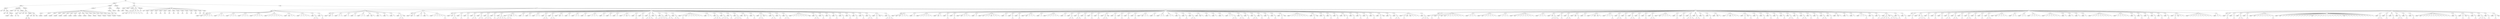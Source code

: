 digraph Tree {
	"t0" [label = "TEI"];
	"t1" [label = "teiHeader"];
	"t2" [label = "fileDesc"];
	"t3" [label = "titleStmt"];
	"t4" [label = "title"];
	"t5" [label = "title"];
	"t6" [label = "author"];
	"t7" [label = "idno"];
	"t8" [label = "idno"];
	"t9" [label = "persName"];
	"t10" [label = "forename"];
	"t11" [label = "surname"];
	"t12" [label = "publicationStmt"];
	"t13" [label = "publisher"];
	"t14" [label = "idno"];
	"t15" [label = "idno"];
	"t16" [label = "availability"];
	"t17" [label = "licence"];
	"t18" [label = "ab"];
	"t19" [label = "ref"];
	"t20" [label = "sourceDesc"];
	"t21" [label = "bibl"];
	"t22" [label = "name"];
	"t23" [label = "idno"];
	"t24" [label = "idno"];
	"t25" [label = "availability"];
	"t26" [label = "licence"];
	"t27" [label = "ab"];
	"t28" [label = "ref"];
	"t29" [label = "bibl"];
	"t30" [label = "date"];
	"t31" [label = "date"];
	"t32" [label = "idno"];
	"t33" [label = "profileDesc"];
	"t34" [label = "particDesc"];
	"t35" [label = "listPerson"];
	"t36" [label = "person"];
	"t37" [label = "persName"];
	"t38" [label = "person"];
	"t39" [label = "persName"];
	"t40" [label = "person"];
	"t41" [label = "persName"];
	"t42" [label = "person"];
	"t43" [label = "persName"];
	"t44" [label = "person"];
	"t45" [label = "persName"];
	"t46" [label = "person"];
	"t47" [label = "persName"];
	"t48" [label = "person"];
	"t49" [label = "persName"];
	"t50" [label = "person"];
	"t51" [label = "persName"];
	"t52" [label = "person"];
	"t53" [label = "persName"];
	"t54" [label = "person"];
	"t55" [label = "persName"];
	"t56" [label = "person"];
	"t57" [label = "persName"];
	"t58" [label = "person"];
	"t59" [label = "persName"];
	"t60" [label = "person"];
	"t61" [label = "persName"];
	"t62" [label = "person"];
	"t63" [label = "persName"];
	"t64" [label = "person"];
	"t65" [label = "persName"];
	"t66" [label = "person"];
	"t67" [label = "persName"];
	"t68" [label = "person"];
	"t69" [label = "persName"];
	"t70" [label = "textClass"];
	"t71" [label = "keywords"];
	"t72" [label = "term"];
	"t73" [label = "term"];
	"t74" [label = "classCode"];
	"t75" [label = "revisionDesc"];
	"t76" [label = "listChange"];
	"t77" [label = "change"];
	"t78" [label = "text"];
	"t79" [label = "front"];
	"t80" [label = "docTitle"];
	"t81" [label = "titlePart"];
	"t82" [label = "titlePart"];
	"t83" [label = "docDate"];
	"t84" [label = "docAuthor"];
	"t85" [label = "div"];
	"t86" [label = "div"];
	"t87" [label = "head"];
	"t88" [label = "div"];
	"t89" [label = "head"];
	"t90" [label = "p"];
	"t91" [label = "p"];
	"t92" [label = "p"];
	"t93" [label = "p"];
	"t94" [label = "div"];
	"t95" [label = "p"];
	"t96" [label = "div"];
	"t97" [label = "p"];
	"t98" [label = "performance"];
	"t99" [label = "ab"];
	"t100" [label = "castList"];
	"t101" [label = "head"];
	"t102" [label = "castItem"];
	"t103" [label = "role"];
	"t104" [label = "castItem"];
	"t105" [label = "role"];
	"t106" [label = "castItem"];
	"t107" [label = "role"];
	"t108" [label = "castItem"];
	"t109" [label = "role"];
	"t110" [label = "castItem"];
	"t111" [label = "role"];
	"t112" [label = "castItem"];
	"t113" [label = "role"];
	"t114" [label = "castItem"];
	"t115" [label = "role"];
	"t116" [label = "castItem"];
	"t117" [label = "role"];
	"t118" [label = "castItem"];
	"t119" [label = "role"];
	"t120" [label = "castItem"];
	"t121" [label = "role"];
	"t122" [label = "castItem"];
	"t123" [label = "role"];
	"t124" [label = "castItem"];
	"t125" [label = "role"];
	"t126" [label = "castItem"];
	"t127" [label = "role"];
	"t128" [label = "castItem"];
	"t129" [label = "role"];
	"t130" [label = "body"];
	"t131" [label = "div"];
	"t132" [label = "head"];
	"t133" [label = "div"];
	"t134" [label = "head"];
	"t135" [label = "sp"];
	"t136" [label = "speaker"];
	"t137" [label = "stage"];
	"t138" [label = "l"];
	"t139" [label = "l"];
	"t140" [label = "l"];
	"t141" [label = "l"];
	"t142" [label = "sp"];
	"t143" [label = "speaker"];
	"t144" [label = "l"];
	"t145" [label = "l"];
	"t146" [label = "l"];
	"t147" [label = "sp"];
	"t148" [label = "speaker"];
	"t149" [label = "l"];
	"t150" [label = "l"];
	"t151" [label = "l"];
	"t152" [label = "sp"];
	"t153" [label = "speaker"];
	"t154" [label = "l"];
	"t155" [label = "l"];
	"t156" [label = "l"];
	"t157" [label = "sp"];
	"t158" [label = "speaker"];
	"t159" [label = "l"];
	"t160" [label = "l"];
	"t161" [label = "l"];
	"t162" [label = "l"];
	"t163" [label = "sp"];
	"t164" [label = "speaker"];
	"t165" [label = "l"];
	"t166" [label = "l"];
	"t167" [label = "l"];
	"t168" [label = "l"];
	"t169" [label = "l"];
	"t170" [label = "l"];
	"t171" [label = "sp"];
	"t172" [label = "speaker"];
	"t173" [label = "stage"];
	"t174" [label = "l"];
	"t175" [label = "l"];
	"t176" [label = "sp"];
	"t177" [label = "speaker"];
	"t178" [label = "l"];
	"t179" [label = "l"];
	"t180" [label = "l"];
	"t181" [label = "l"];
	"t182" [label = "sp"];
	"t183" [label = "speaker"];
	"t184" [label = "p"];
	"t185" [label = "s"];
	"t186" [label = "s"];
	"t187" [label = "sp"];
	"t188" [label = "speaker"];
	"t189" [label = "p"];
	"t190" [label = "s"];
	"t191" [label = "div"];
	"t192" [label = "head"];
	"t193" [label = "sp"];
	"t194" [label = "speaker"];
	"t195" [label = "stage"];
	"t196" [label = "l"];
	"t197" [label = "sp"];
	"t198" [label = "speaker"];
	"t199" [label = "l"];
	"t200" [label = "l"];
	"t201" [label = "sp"];
	"t202" [label = "speaker"];
	"t203" [label = "l"];
	"t204" [label = "sp"];
	"t205" [label = "speaker"];
	"t206" [label = "l"];
	"t207" [label = "sp"];
	"t208" [label = "speaker"];
	"t209" [label = "l"];
	"t210" [label = "l"];
	"t211" [label = "sp"];
	"t212" [label = "speaker"];
	"t213" [label = "stage"];
	"t214" [label = "l"];
	"t215" [label = "sp"];
	"t216" [label = "speaker"];
	"t217" [label = "l"];
	"t218" [label = "sp"];
	"t219" [label = "speaker"];
	"t220" [label = "l"];
	"t221" [label = "sp"];
	"t222" [label = "speaker"];
	"t223" [label = "l"];
	"t224" [label = "sp"];
	"t225" [label = "speaker"];
	"t226" [label = "p"];
	"t227" [label = "s"];
	"t228" [label = "s"];
	"t229" [label = "stage"];
	"t230" [label = "div"];
	"t231" [label = "head"];
	"t232" [label = "sp"];
	"t233" [label = "speaker"];
	"t234" [label = "stage"];
	"t235" [label = "l"];
	"t236" [label = "sp"];
	"t237" [label = "speaker"];
	"t238" [label = "l"];
	"t239" [label = "sp"];
	"t240" [label = "speaker"];
	"t241" [label = "l"];
	"t242" [label = "sp"];
	"t243" [label = "speaker"];
	"t244" [label = "l"];
	"t245" [label = "l"];
	"t246" [label = "l"];
	"t247" [label = "l"];
	"t248" [label = "p"];
	"t249" [label = "s"];
	"t250" [label = "div"];
	"t251" [label = "head"];
	"t252" [label = "sp"];
	"t253" [label = "speaker"];
	"t254" [label = "note"];
	"t255" [label = "p"];
	"t256" [label = "s"];
	"t257" [label = "s"];
	"t258" [label = "sp"];
	"t259" [label = "speaker"];
	"t260" [label = "p"];
	"t261" [label = "s"];
	"t262" [label = "sp"];
	"t263" [label = "speaker"];
	"t264" [label = "p"];
	"t265" [label = "s"];
	"t266" [label = "sp"];
	"t267" [label = "speaker"];
	"t268" [label = "p"];
	"t269" [label = "s"];
	"t270" [label = "s"];
	"t271" [label = "sp"];
	"t272" [label = "speaker"];
	"t273" [label = "p"];
	"t274" [label = "s"];
	"t275" [label = "s"];
	"t276" [label = "sp"];
	"t277" [label = "speaker"];
	"t278" [label = "p"];
	"t279" [label = "s"];
	"t280" [label = "s"];
	"t281" [label = "s"];
	"t282" [label = "sp"];
	"t283" [label = "speaker"];
	"t284" [label = "p"];
	"t285" [label = "s"];
	"t286" [label = "sp"];
	"t287" [label = "speaker"];
	"t288" [label = "p"];
	"t289" [label = "s"];
	"t290" [label = "s"];
	"t291" [label = "s"];
	"t292" [label = "s"];
	"t293" [label = "sp"];
	"t294" [label = "speaker"];
	"t295" [label = "p"];
	"t296" [label = "s"];
	"t297" [label = "s"];
	"t298" [label = "stage"];
	"t299" [label = "l"];
	"t300" [label = "l"];
	"t301" [label = "sp"];
	"t302" [label = "speaker"];
	"t303" [label = "l"];
	"t304" [label = "sp"];
	"t305" [label = "speaker"];
	"t306" [label = "l"];
	"t307" [label = "sp"];
	"t308" [label = "speaker"];
	"t309" [label = "l"];
	"t310" [label = "l"];
	"t311" [label = "sp"];
	"t312" [label = "speaker"];
	"t313" [label = "p"];
	"t314" [label = "s"];
	"t315" [label = "s"];
	"t316" [label = "sp"];
	"t317" [label = "speaker"];
	"t318" [label = "p"];
	"t319" [label = "s"];
	"t320" [label = "s"];
	"t321" [label = "sp"];
	"t322" [label = "speaker"];
	"t323" [label = "stage"];
	"t324" [label = "l"];
	"t325" [label = "sp"];
	"t326" [label = "speaker"];
	"t327" [label = "l"];
	"t328" [label = "sp"];
	"t329" [label = "speaker"];
	"t330" [label = "l"];
	"t331" [label = "l"];
	"t332" [label = "sp"];
	"t333" [label = "speaker"];
	"t334" [label = "l"];
	"t335" [label = "sp"];
	"t336" [label = "speaker"];
	"t337" [label = "l"];
	"t338" [label = "l"];
	"t339" [label = "l"];
	"t340" [label = "sp"];
	"t341" [label = "speaker"];
	"t342" [label = "l"];
	"t343" [label = "sp"];
	"t344" [label = "speaker"];
	"t345" [label = "l"];
	"t346" [label = "sp"];
	"t347" [label = "speaker"];
	"t348" [label = "l"];
	"t349" [label = "sp"];
	"t350" [label = "speaker"];
	"t351" [label = "l"];
	"t352" [label = "note"];
	"t353" [label = "l"];
	"t354" [label = "sp"];
	"t355" [label = "speaker"];
	"t356" [label = "p"];
	"t357" [label = "s"];
	"t358" [label = "sp"];
	"t359" [label = "speaker"];
	"t360" [label = "p"];
	"t361" [label = "s"];
	"t362" [label = "sp"];
	"t363" [label = "speaker"];
	"t364" [label = "p"];
	"t365" [label = "s"];
	"t366" [label = "s"];
	"t367" [label = "s"];
	"t368" [label = "sp"];
	"t369" [label = "speaker"];
	"t370" [label = "p"];
	"t371" [label = "s"];
	"t372" [label = "sp"];
	"t373" [label = "speaker"];
	"t374" [label = "p"];
	"t375" [label = "s"];
	"t376" [label = "s"];
	"t377" [label = "s"];
	"t378" [label = "s"];
	"t379" [label = "sp"];
	"t380" [label = "speaker"];
	"t381" [label = "p"];
	"t382" [label = "s"];
	"t383" [label = "s"];
	"t384" [label = "sp"];
	"t385" [label = "speaker"];
	"t386" [label = "p"];
	"t387" [label = "s"];
	"t388" [label = "s"];
	"t389" [label = "sp"];
	"t390" [label = "speaker"];
	"t391" [label = "p"];
	"t392" [label = "s"];
	"t393" [label = "stage"];
	"t394" [label = "l"];
	"t395" [label = "l"];
	"t396" [label = "l"];
	"t397" [label = "l"];
	"t398" [label = "l"];
	"t399" [label = "l"];
	"t400" [label = "sp"];
	"t401" [label = "speaker"];
	"t402" [label = "l"];
	"t403" [label = "l"];
	"t404" [label = "sp"];
	"t405" [label = "speaker"];
	"t406" [label = "p"];
	"t407" [label = "s"];
	"t408" [label = "s"];
	"t409" [label = "s"];
	"t410" [label = "sp"];
	"t411" [label = "speaker"];
	"t412" [label = "p"];
	"t413" [label = "s"];
	"t414" [label = "s"];
	"t415" [label = "s"];
	"t416" [label = "sp"];
	"t417" [label = "speaker"];
	"t418" [label = "p"];
	"t419" [label = "s"];
	"t420" [label = "sp"];
	"t421" [label = "speaker"];
	"t422" [label = "p"];
	"t423" [label = "s"];
	"t424" [label = "s"];
	"t425" [label = "s"];
	"t426" [label = "sp"];
	"t427" [label = "speaker"];
	"t428" [label = "note"];
	"t429" [label = "p"];
	"t430" [label = "s"];
	"t431" [label = "sp"];
	"t432" [label = "speaker"];
	"t433" [label = "p"];
	"t434" [label = "s"];
	"t435" [label = "sp"];
	"t436" [label = "speaker"];
	"t437" [label = "p"];
	"t438" [label = "s"];
	"t439" [label = "s"];
	"t440" [label = "stage"];
	"t441" [label = "l"];
	"t442" [label = "sp"];
	"t443" [label = "speaker"];
	"t444" [label = "p"];
	"t445" [label = "s"];
	"t446" [label = "s"];
	"t447" [label = "sp"];
	"t448" [label = "speaker"];
	"t449" [label = "p"];
	"t450" [label = "s"];
	"t451" [label = "sp"];
	"t452" [label = "speaker"];
	"t453" [label = "p"];
	"t454" [label = "s"];
	"t455" [label = "s"];
	"t456" [label = "sp"];
	"t457" [label = "speaker"];
	"t458" [label = "l"];
	"t459" [label = "l"];
	"t460" [label = "l"];
	"t461" [label = "l"];
	"t462" [label = "l"];
	"t463" [label = "l"];
	"t464" [label = "stage"];
	"t465" [label = "sp"];
	"t466" [label = "speaker"];
	"t467" [label = "p"];
	"t468" [label = "s"];
	"t469" [label = "s"];
	"t470" [label = "sp"];
	"t471" [label = "speaker"];
	"t472" [label = "p"];
	"t473" [label = "s"];
	"t474" [label = "sp"];
	"t475" [label = "speaker"];
	"t476" [label = "p"];
	"t477" [label = "s"];
	"t478" [label = "sp"];
	"t479" [label = "speaker"];
	"t480" [label = "p"];
	"t481" [label = "s"];
	"t482" [label = "sp"];
	"t483" [label = "speaker"];
	"t484" [label = "p"];
	"t485" [label = "s"];
	"t486" [label = "sp"];
	"t487" [label = "speaker"];
	"t488" [label = "p"];
	"t489" [label = "s"];
	"t490" [label = "sp"];
	"t491" [label = "speaker"];
	"t492" [label = "p"];
	"t493" [label = "s"];
	"t494" [label = "sp"];
	"t495" [label = "speaker"];
	"t496" [label = "p"];
	"t497" [label = "s"];
	"t498" [label = "sp"];
	"t499" [label = "speaker"];
	"t500" [label = "p"];
	"t501" [label = "s"];
	"t502" [label = "s"];
	"t503" [label = "sp"];
	"t504" [label = "speaker"];
	"t505" [label = "p"];
	"t506" [label = "s"];
	"t507" [label = "stage"];
	"t508" [label = "l"];
	"t509" [label = "sp"];
	"t510" [label = "speaker"];
	"t511" [label = "p"];
	"t512" [label = "s"];
	"t513" [label = "s"];
	"t514" [label = "s"];
	"t515" [label = "div"];
	"t516" [label = "head"];
	"t517" [label = "sp"];
	"t518" [label = "speaker"];
	"t519" [label = "stage"];
	"t520" [label = "note"];
	"t521" [label = "l"];
	"t522" [label = "l"];
	"t523" [label = "l"];
	"t524" [label = "sp"];
	"t525" [label = "speaker"];
	"t526" [label = "l"];
	"t527" [label = "sp"];
	"t528" [label = "speaker"];
	"t529" [label = "l"];
	"t530" [label = "l"];
	"t531" [label = "l"];
	"t532" [label = "l"];
	"t533" [label = "l"];
	"t534" [label = "sp"];
	"t535" [label = "speaker"];
	"t536" [label = "note"];
	"t537" [label = "l"];
	"t538" [label = "sp"];
	"t539" [label = "speaker"];
	"t540" [label = "p"];
	"t541" [label = "s"];
	"t542" [label = "sp"];
	"t543" [label = "speaker"];
	"t544" [label = "p"];
	"t545" [label = "s"];
	"t546" [label = "sp"];
	"t547" [label = "speaker"];
	"t548" [label = "stage"];
	"t549" [label = "l"];
	"t550" [label = "l"];
	"t551" [label = "l"];
	"t552" [label = "sp"];
	"t553" [label = "speaker"];
	"t554" [label = "l"];
	"t555" [label = "sp"];
	"t556" [label = "speaker"];
	"t557" [label = "note"];
	"t558" [label = "l"];
	"t559" [label = "l"];
	"t560" [label = "note"];
	"t561" [label = "l"];
	"t562" [label = "l"];
	"t563" [label = "l"];
	"t564" [label = "sp"];
	"t565" [label = "speaker"];
	"t566" [label = "l"];
	"t567" [label = "sp"];
	"t568" [label = "speaker"];
	"t569" [label = "p"];
	"t570" [label = "s"];
	"t571" [label = "sp"];
	"t572" [label = "speaker"];
	"t573" [label = "p"];
	"t574" [label = "s"];
	"t575" [label = "sp"];
	"t576" [label = "speaker"];
	"t577" [label = "stage"];
	"t578" [label = "l"];
	"t579" [label = "l"];
	"t580" [label = "l"];
	"t581" [label = "sp"];
	"t582" [label = "speaker"];
	"t583" [label = "l"];
	"t584" [label = "sp"];
	"t585" [label = "speaker"];
	"t586" [label = "l"];
	"t587" [label = "l"];
	"t588" [label = "l"];
	"t589" [label = "l"];
	"t590" [label = "l"];
	"t591" [label = "sp"];
	"t592" [label = "speaker"];
	"t593" [label = "l"];
	"t594" [label = "sp"];
	"t595" [label = "speaker"];
	"t596" [label = "p"];
	"t597" [label = "s"];
	"t598" [label = "s"];
	"t599" [label = "sp"];
	"t600" [label = "speaker"];
	"t601" [label = "p"];
	"t602" [label = "s"];
	"t603" [label = "s"];
	"t604" [label = "sp"];
	"t605" [label = "speaker"];
	"t606" [label = "p"];
	"t607" [label = "s"];
	"t608" [label = "sp"];
	"t609" [label = "speaker"];
	"t610" [label = "p"];
	"t611" [label = "s"];
	"t612" [label = "sp"];
	"t613" [label = "speaker"];
	"t614" [label = "p"];
	"t615" [label = "s"];
	"t616" [label = "sp"];
	"t617" [label = "speaker"];
	"t618" [label = "p"];
	"t619" [label = "s"];
	"t620" [label = "s"];
	"t621" [label = "stage"];
	"t622" [label = "sp"];
	"t623" [label = "speaker"];
	"t624" [label = "p"];
	"t625" [label = "s"];
	"t626" [label = "sp"];
	"t627" [label = "speaker"];
	"t628" [label = "p"];
	"t629" [label = "s"];
	"t630" [label = "sp"];
	"t631" [label = "speaker"];
	"t632" [label = "p"];
	"t633" [label = "s"];
	"t634" [label = "sp"];
	"t635" [label = "speaker"];
	"t636" [label = "p"];
	"t637" [label = "s"];
	"t638" [label = "sp"];
	"t639" [label = "speaker"];
	"t640" [label = "stage"];
	"t641" [label = "l"];
	"t642" [label = "l"];
	"t643" [label = "sp"];
	"t644" [label = "speaker"];
	"t645" [label = "l"];
	"t646" [label = "sp"];
	"t647" [label = "speaker"];
	"t648" [label = "l"];
	"t649" [label = "l"];
	"t650" [label = "sp"];
	"t651" [label = "speaker"];
	"t652" [label = "l"];
	"t653" [label = "l"];
	"t654" [label = "sp"];
	"t655" [label = "speaker"];
	"t656" [label = "p"];
	"t657" [label = "s"];
	"t658" [label = "sp"];
	"t659" [label = "speaker"];
	"t660" [label = "p"];
	"t661" [label = "s"];
	"t662" [label = "sp"];
	"t663" [label = "speaker"];
	"t664" [label = "p"];
	"t665" [label = "s"];
	"t666" [label = "s"];
	"t667" [label = "sp"];
	"t668" [label = "speaker"];
	"t669" [label = "stage"];
	"t670" [label = "l"];
	"t671" [label = "sp"];
	"t672" [label = "speaker"];
	"t673" [label = "l"];
	"t674" [label = "sp"];
	"t675" [label = "speaker"];
	"t676" [label = "l"];
	"t677" [label = "sp"];
	"t678" [label = "speaker"];
	"t679" [label = "l"];
	"t680" [label = "sp"];
	"t681" [label = "speaker"];
	"t682" [label = "l"];
	"t683" [label = "l"];
	"t684" [label = "p"];
	"t685" [label = "s"];
	"t686" [label = "s"];
	"t687" [label = "sp"];
	"t688" [label = "speaker"];
	"t689" [label = "p"];
	"t690" [label = "s"];
	"t691" [label = "s"];
	"t692" [label = "sp"];
	"t693" [label = "speaker"];
	"t694" [label = "p"];
	"t695" [label = "s"];
	"t696" [label = "sp"];
	"t697" [label = "speaker"];
	"t698" [label = "p"];
	"t699" [label = "s"];
	"t700" [label = "s"];
	"t701" [label = "sp"];
	"t702" [label = "speaker"];
	"t703" [label = "p"];
	"t704" [label = "s"];
	"t705" [label = "sp"];
	"t706" [label = "speaker"];
	"t707" [label = "p"];
	"t708" [label = "s"];
	"t709" [label = "sp"];
	"t710" [label = "speaker"];
	"t711" [label = "p"];
	"t712" [label = "s"];
	"t713" [label = "sp"];
	"t714" [label = "speaker"];
	"t715" [label = "p"];
	"t716" [label = "s"];
	"t717" [label = "stage"];
	"t718" [label = "sp"];
	"t719" [label = "speaker"];
	"t720" [label = "l"];
	"t721" [label = "l"];
	"t722" [label = "l"];
	"t723" [label = "l"];
	"t724" [label = "l"];
	"t725" [label = "l"];
	"t726" [label = "l"];
	"t727" [label = "sp"];
	"t728" [label = "speaker"];
	"t729" [label = "p"];
	"t730" [label = "s"];
	"t731" [label = "stage"];
	"t732" [label = "sp"];
	"t733" [label = "speaker"];
	"t734" [label = "p"];
	"t735" [label = "s"];
	"t736" [label = "sp"];
	"t737" [label = "speaker"];
	"t738" [label = "p"];
	"t739" [label = "s"];
	"t740" [label = "sp"];
	"t741" [label = "speaker"];
	"t742" [label = "p"];
	"t743" [label = "s"];
	"t744" [label = "sp"];
	"t745" [label = "speaker"];
	"t746" [label = "note"];
	"t747" [label = "p"];
	"t748" [label = "s"];
	"t749" [label = "sp"];
	"t750" [label = "speaker"];
	"t751" [label = "p"];
	"t752" [label = "s"];
	"t753" [label = "sp"];
	"t754" [label = "speaker"];
	"t755" [label = "p"];
	"t756" [label = "s"];
	"t757" [label = "sp"];
	"t758" [label = "speaker"];
	"t759" [label = "p"];
	"t760" [label = "s"];
	"t761" [label = "sp"];
	"t762" [label = "speaker"];
	"t763" [label = "p"];
	"t764" [label = "s"];
	"t765" [label = "sp"];
	"t766" [label = "speaker"];
	"t767" [label = "p"];
	"t768" [label = "s"];
	"t769" [label = "stage"];
	"t770" [label = "sp"];
	"t771" [label = "speaker"];
	"t772" [label = "p"];
	"t773" [label = "s"];
	"t774" [label = "sp"];
	"t775" [label = "speaker"];
	"t776" [label = "p"];
	"t777" [label = "s"];
	"t778" [label = "s"];
	"t779" [label = "sp"];
	"t780" [label = "speaker"];
	"t781" [label = "p"];
	"t782" [label = "s"];
	"t783" [label = "stage"];
	"t784" [label = "stage"];
	"t785" [label = "l"];
	"t786" [label = "l"];
	"t787" [label = "l"];
	"t788" [label = "sp"];
	"t789" [label = "speaker"];
	"t790" [label = "p"];
	"t791" [label = "s"];
	"t792" [label = "s"];
	"t793" [label = "s"];
	"t794" [label = "div"];
	"t795" [label = "head"];
	"t796" [label = "sp"];
	"t797" [label = "speaker"];
	"t798" [label = "p"];
	"t799" [label = "s"];
	"t800" [label = "sp"];
	"t801" [label = "speaker"];
	"t802" [label = "p"];
	"t803" [label = "s"];
	"t804" [label = "stage"];
	"t805" [label = "stage"];
	"t806" [label = "l"];
	"t807" [label = "l"];
	"t808" [label = "l"];
	"t809" [label = "l"];
	"t810" [label = "l"];
	"t811" [label = "l"];
	"t812" [label = "l"];
	"t813" [label = "sp"];
	"t814" [label = "speaker"];
	"t815" [label = "l"];
	"t816" [label = "l"];
	"t817" [label = "l"];
	"t818" [label = "sp"];
	"t819" [label = "speaker"];
	"t820" [label = "stage"];
	"t821" [label = "l"];
	"t822" [label = "l"];
	"t823" [label = "l"];
	"t824" [label = "l"];
	"t825" [label = "l"];
	"t826" [label = "sp"];
	"t827" [label = "speaker"];
	"t828" [label = "l"];
	"t829" [label = "l"];
	"t830" [label = "l"];
	"t831" [label = "sp"];
	"t832" [label = "speaker"];
	"t833" [label = "stage"];
	"t834" [label = "l"];
	"t835" [label = "l"];
	"t836" [label = "l"];
	"t837" [label = "l"];
	"t838" [label = "l"];
	"t839" [label = "l"];
	"t840" [label = "l"];
	"t841" [label = "sp"];
	"t842" [label = "speaker"];
	"t843" [label = "l"];
	"t844" [label = "l"];
	"t845" [label = "l"];
	"t846" [label = "sp"];
	"t847" [label = "speaker"];
	"t848" [label = "note"];
	"t849" [label = "p"];
	"t850" [label = "s"];
	"t851" [label = "s"];
	"t852" [label = "s"];
	"t853" [label = "sp"];
	"t854" [label = "speaker"];
	"t855" [label = "p"];
	"t856" [label = "s"];
	"t857" [label = "sp"];
	"t858" [label = "speaker"];
	"t859" [label = "p"];
	"t860" [label = "s"];
	"t861" [label = "s"];
	"t862" [label = "sp"];
	"t863" [label = "speaker"];
	"t864" [label = "stage"];
	"t865" [label = "p"];
	"t866" [label = "s"];
	"t867" [label = "sp"];
	"t868" [label = "speaker"];
	"t869" [label = "l"];
	"t870" [label = "sp"];
	"t871" [label = "speaker"];
	"t872" [label = "l"];
	"t873" [label = "stage"];
	"t874" [label = "note"];
	"t875" [label = "l"];
	"t876" [label = "sp"];
	"t877" [label = "speaker"];
	"t878" [label = "l"];
	"t879" [label = "l"];
	"t880" [label = "p"];
	"t881" [label = "s"];
	"t882" [label = "sp"];
	"t883" [label = "speaker"];
	"t884" [label = "p"];
	"t885" [label = "s"];
	"t886" [label = "s"];
	"t887" [label = "sp"];
	"t888" [label = "speaker"];
	"t889" [label = "p"];
	"t890" [label = "s"];
	"t891" [label = "sp"];
	"t892" [label = "speaker"];
	"t893" [label = "p"];
	"t894" [label = "s"];
	"t895" [label = "s"];
	"t896" [label = "sp"];
	"t897" [label = "speaker"];
	"t898" [label = "p"];
	"t899" [label = "s"];
	"t900" [label = "sp"];
	"t901" [label = "speaker"];
	"t902" [label = "p"];
	"t903" [label = "s"];
	"t904" [label = "sp"];
	"t905" [label = "speaker"];
	"t906" [label = "p"];
	"t907" [label = "s"];
	"t908" [label = "s"];
	"t909" [label = "sp"];
	"t910" [label = "speaker"];
	"t911" [label = "stage"];
	"t912" [label = "l"];
	"t913" [label = "l"];
	"t914" [label = "l"];
	"t915" [label = "l"];
	"t916" [label = "sp"];
	"t917" [label = "speaker"];
	"t918" [label = "p"];
	"t919" [label = "s"];
	"t920" [label = "sp"];
	"t921" [label = "speaker"];
	"t922" [label = "p"];
	"t923" [label = "s"];
	"t924" [label = "sp"];
	"t925" [label = "speaker"];
	"t926" [label = "p"];
	"t927" [label = "s"];
	"t928" [label = "s"];
	"t929" [label = "s"];
	"t930" [label = "sp"];
	"t931" [label = "speaker"];
	"t932" [label = "p"];
	"t933" [label = "s"];
	"t934" [label = "s"];
	"t935" [label = "sp"];
	"t936" [label = "speaker"];
	"t937" [label = "p"];
	"t938" [label = "s"];
	"t939" [label = "sp"];
	"t940" [label = "speaker"];
	"t941" [label = "p"];
	"t942" [label = "s"];
	"t943" [label = "sp"];
	"t944" [label = "speaker"];
	"t945" [label = "stage"];
	"t946" [label = "l"];
	"t947" [label = "sp"];
	"t948" [label = "speaker"];
	"t949" [label = "l"];
	"t950" [label = "stage"];
	"t951" [label = "l"];
	"t952" [label = "l"];
	"t953" [label = "l"];
	"t954" [label = "sp"];
	"t955" [label = "speaker"];
	"t956" [label = "p"];
	"t957" [label = "s"];
	"t958" [label = "stage"];
	"t959" [label = "p"];
	"t960" [label = "s"];
	"t961" [label = "sp"];
	"t962" [label = "speaker"];
	"t963" [label = "p"];
	"t964" [label = "s"];
	"t965" [label = "sp"];
	"t966" [label = "speaker"];
	"t967" [label = "p"];
	"t968" [label = "s"];
	"t969" [label = "sp"];
	"t970" [label = "speaker"];
	"t971" [label = "p"];
	"t972" [label = "s"];
	"t973" [label = "sp"];
	"t974" [label = "speaker"];
	"t975" [label = "p"];
	"t976" [label = "s"];
	"t977" [label = "sp"];
	"t978" [label = "speaker"];
	"t979" [label = "p"];
	"t980" [label = "s"];
	"t981" [label = "sp"];
	"t982" [label = "speaker"];
	"t983" [label = "p"];
	"t984" [label = "s"];
	"t985" [label = "s"];
	"t986" [label = "sp"];
	"t987" [label = "speaker"];
	"t988" [label = "p"];
	"t989" [label = "s"];
	"t990" [label = "sp"];
	"t991" [label = "speaker"];
	"t992" [label = "p"];
	"t993" [label = "s"];
	"t994" [label = "s"];
	"t995" [label = "sp"];
	"t996" [label = "speaker"];
	"t997" [label = "p"];
	"t998" [label = "s"];
	"t999" [label = "sp"];
	"t1000" [label = "speaker"];
	"t1001" [label = "p"];
	"t1002" [label = "s"];
	"t1003" [label = "sp"];
	"t1004" [label = "speaker"];
	"t1005" [label = "p"];
	"t1006" [label = "s"];
	"t1007" [label = "s"];
	"t1008" [label = "sp"];
	"t1009" [label = "speaker"];
	"t1010" [label = "p"];
	"t1011" [label = "s"];
	"t1012" [label = "sp"];
	"t1013" [label = "speaker"];
	"t1014" [label = "stage"];
	"t1015" [label = "l"];
	"t1016" [label = "sp"];
	"t1017" [label = "speaker"];
	"t1018" [label = "l"];
	"t1019" [label = "sp"];
	"t1020" [label = "speaker"];
	"t1021" [label = "l"];
	"t1022" [label = "sp"];
	"t1023" [label = "speaker"];
	"t1024" [label = "l"];
	"t1025" [label = "l"];
	"t1026" [label = "p"];
	"t1027" [label = "s"];
	"t1028" [label = "sp"];
	"t1029" [label = "speaker"];
	"t1030" [label = "p"];
	"t1031" [label = "s"];
	"t1032" [label = "sp"];
	"t1033" [label = "speaker"];
	"t1034" [label = "p"];
	"t1035" [label = "s"];
	"t1036" [label = "sp"];
	"t1037" [label = "speaker"];
	"t1038" [label = "p"];
	"t1039" [label = "s"];
	"t1040" [label = "s"];
	"t1041" [label = "s"];
	"t1042" [label = "s"];
	"t1043" [label = "stage"];
	"t1044" [label = "p"];
	"t1045" [label = "s"];
	"t1046" [label = "s"];
	"t1047" [label = "s"];
	"t1048" [label = "sp"];
	"t1049" [label = "speaker"];
	"t1050" [label = "p"];
	"t1051" [label = "s"];
	"t1052" [label = "sp"];
	"t1053" [label = "speaker"];
	"t1054" [label = "p"];
	"t1055" [label = "s"];
	"t1056" [label = "div"];
	"t1057" [label = "head"];
	"t1058" [label = "sp"];
	"t1059" [label = "speaker"];
	"t1060" [label = "p"];
	"t1061" [label = "s"];
	"t1062" [label = "sp"];
	"t1063" [label = "speaker"];
	"t1064" [label = "note"];
	"t1065" [label = "p"];
	"t1066" [label = "s"];
	"t1067" [label = "s"];
	"t1068" [label = "s"];
	"t1069" [label = "sp"];
	"t1070" [label = "speaker"];
	"t1071" [label = "p"];
	"t1072" [label = "s"];
	"t1073" [label = "sp"];
	"t1074" [label = "speaker"];
	"t1075" [label = "p"];
	"t1076" [label = "s"];
	"t1077" [label = "sp"];
	"t1078" [label = "speaker"];
	"t1079" [label = "p"];
	"t1080" [label = "s"];
	"t1081" [label = "sp"];
	"t1082" [label = "speaker"];
	"t1083" [label = "p"];
	"t1084" [label = "s"];
	"t1085" [label = "s"];
	"t1086" [label = "sp"];
	"t1087" [label = "speaker"];
	"t1088" [label = "p"];
	"t1089" [label = "s"];
	"t1090" [label = "s"];
	"t1091" [label = "sp"];
	"t1092" [label = "speaker"];
	"t1093" [label = "p"];
	"t1094" [label = "s"];
	"t1095" [label = "sp"];
	"t1096" [label = "speaker"];
	"t1097" [label = "p"];
	"t1098" [label = "s"];
	"t1099" [label = "s"];
	"t1100" [label = "sp"];
	"t1101" [label = "speaker"];
	"t1102" [label = "p"];
	"t1103" [label = "s"];
	"t1104" [label = "sp"];
	"t1105" [label = "speaker"];
	"t1106" [label = "p"];
	"t1107" [label = "s"];
	"t1108" [label = "sp"];
	"t1109" [label = "speaker"];
	"t1110" [label = "p"];
	"t1111" [label = "s"];
	"t1112" [label = "s"];
	"t1113" [label = "sp"];
	"t1114" [label = "speaker"];
	"t1115" [label = "stage"];
	"t1116" [label = "l"];
	"t1117" [label = "l"];
	"t1118" [label = "l"];
	"t1119" [label = "l"];
	"t1120" [label = "sp"];
	"t1121" [label = "speaker"];
	"t1122" [label = "l"];
	"t1123" [label = "l"];
	"t1124" [label = "sp"];
	"t1125" [label = "speaker"];
	"t1126" [label = "l"];
	"t1127" [label = "l"];
	"t1128" [label = "sp"];
	"t1129" [label = "speaker"];
	"t1130" [label = "l"];
	"t1131" [label = "l"];
	"t1132" [label = "l"];
	"t1133" [label = "l"];
	"t1134" [label = "sp"];
	"t1135" [label = "speaker"];
	"t1136" [label = "l"];
	"t1137" [label = "l"];
	"t1138" [label = "l"];
	"t1139" [label = "l"];
	"t1140" [label = "l"];
	"t1141" [label = "l"];
	"t1142" [label = "sp"];
	"t1143" [label = "speaker"];
	"t1144" [label = "l"];
	"t1145" [label = "sp"];
	"t1146" [label = "speaker"];
	"t1147" [label = "l"];
	"t1148" [label = "sp"];
	"t1149" [label = "speaker"];
	"t1150" [label = "l"];
	"t1151" [label = "sp"];
	"t1152" [label = "speaker"];
	"t1153" [label = "l"];
	"t1154" [label = "sp"];
	"t1155" [label = "speaker"];
	"t1156" [label = "l"];
	"t1157" [label = "l"];
	"t1158" [label = "l"];
	"t1159" [label = "l"];
	"t1160" [label = "l"];
	"t1161" [label = "l"];
	"t1162" [label = "l"];
	"t1163" [label = "l"];
	"t1164" [label = "sp"];
	"t1165" [label = "speaker"];
	"t1166" [label = "l"];
	"t1167" [label = "l"];
	"t1168" [label = "l"];
	"t1169" [label = "l"];
	"t1170" [label = "l"];
	"t1171" [label = "sp"];
	"t1172" [label = "speaker"];
	"t1173" [label = "p"];
	"t1174" [label = "s"];
	"t1175" [label = "sp"];
	"t1176" [label = "speaker"];
	"t1177" [label = "p"];
	"t1178" [label = "s"];
	"t1179" [label = "sp"];
	"t1180" [label = "speaker"];
	"t1181" [label = "p"];
	"t1182" [label = "s"];
	"t1183" [label = "sp"];
	"t1184" [label = "speaker"];
	"t1185" [label = "p"];
	"t1186" [label = "s"];
	"t1187" [label = "sp"];
	"t1188" [label = "speaker"];
	"t1189" [label = "p"];
	"t1190" [label = "s"];
	"t1191" [label = "sp"];
	"t1192" [label = "speaker"];
	"t1193" [label = "p"];
	"t1194" [label = "s"];
	"t1195" [label = "sp"];
	"t1196" [label = "speaker"];
	"t1197" [label = "p"];
	"t1198" [label = "s"];
	"t1199" [label = "stage"];
	"t1200" [label = "l"];
	"t1201" [label = "l"];
	"t1202" [label = "sp"];
	"t1203" [label = "speaker"];
	"t1204" [label = "l"];
	"t1205" [label = "l"];
	"t1206" [label = "l"];
	"t1207" [label = "l"];
	"t1208" [label = "l"];
	"t1209" [label = "l"];
	"t1210" [label = "l"];
	"t1211" [label = "l"];
	"t1212" [label = "l"];
	"t1213" [label = "sp"];
	"t1214" [label = "speaker"];
	"t1215" [label = "l"];
	"t1216" [label = "l"];
	"t1217" [label = "div"];
	"t1218" [label = "head"];
	"t1219" [label = "sp"];
	"t1220" [label = "speaker"];
	"t1221" [label = "p"];
	"t1222" [label = "s"];
	"t1223" [label = "sp"];
	"t1224" [label = "speaker"];
	"t1225" [label = "p"];
	"t1226" [label = "s"];
	"t1227" [label = "sp"];
	"t1228" [label = "speaker"];
	"t1229" [label = "p"];
	"t1230" [label = "s"];
	"t1231" [label = "s"];
	"t1232" [label = "sp"];
	"t1233" [label = "speaker"];
	"t1234" [label = "p"];
	"t1235" [label = "s"];
	"t1236" [label = "sp"];
	"t1237" [label = "speaker"];
	"t1238" [label = "stage"];
	"t1239" [label = "l"];
	"t1240" [label = "l"];
	"t1241" [label = "l"];
	"t1242" [label = "l"];
	"t1243" [label = "l"];
	"t1244" [label = "l"];
	"t1245" [label = "p"];
	"t1246" [label = "s"];
	"t1247" [label = "sp"];
	"t1248" [label = "speaker"];
	"t1249" [label = "stage"];
	"t1250" [label = "l"];
	"t1251" [label = "l"];
	"t1252" [label = "l"];
	"t1253" [label = "l"];
	"t1254" [label = "l"];
	"t1255" [label = "l"];
	"t1256" [label = "l"];
	"t1257" [label = "l"];
	"t1258" [label = "l"];
	"t1259" [label = "l"];
	"t1260" [label = "l"];
	"t1261" [label = "stage"];
	"t1262" [label = "l"];
	"t1263" [label = "l"];
	"t1264" [label = "l"];
	"t1265" [label = "l"];
	"t1266" [label = "l"];
	"t1267" [label = "l"];
	"t1268" [label = "l"];
	"t1269" [label = "l"];
	"t1270" [label = "l"];
	"t1271" [label = "l"];
	"t1272" [label = "l"];
	"t1273" [label = "stage"];
	"t1274" [label = "l"];
	"t1275" [label = "l"];
	"t1276" [label = "l"];
	"t1277" [label = "l"];
	"t1278" [label = "l"];
	"t1279" [label = "l"];
	"t1280" [label = "l"];
	"t1281" [label = "l"];
	"t1282" [label = "l"];
	"t1283" [label = "l"];
	"t1284" [label = "l"];
	"t1285" [label = "sp"];
	"t1286" [label = "speaker"];
	"t1287" [label = "p"];
	"t1288" [label = "s"];
	"t1289" [label = "s"];
	"t1290" [label = "sp"];
	"t1291" [label = "speaker"];
	"t1292" [label = "p"];
	"t1293" [label = "s"];
	"t1294" [label = "sp"];
	"t1295" [label = "speaker"];
	"t1296" [label = "p"];
	"t1297" [label = "s"];
	"t1298" [label = "sp"];
	"t1299" [label = "speaker"];
	"t1300" [label = "p"];
	"t1301" [label = "s"];
	"t1302" [label = "s"];
	"t1303" [label = "sp"];
	"t1304" [label = "speaker"];
	"t1305" [label = "p"];
	"t1306" [label = "s"];
	"t1307" [label = "sp"];
	"t1308" [label = "speaker"];
	"t1309" [label = "p"];
	"t1310" [label = "s"];
	"t1311" [label = "sp"];
	"t1312" [label = "speaker"];
	"t1313" [label = "stage"];
	"t1314" [label = "l"];
	"t1315" [label = "l"];
	"t1316" [label = "l"];
	"t1317" [label = "l"];
	"t1318" [label = "l"];
	"t1319" [label = "l"];
	"t1320" [label = "l"];
	"t1321" [label = "l"];
	"t1322" [label = "l"];
	"t1323" [label = "l"];
	"t1324" [label = "l"];
	"t1325" [label = "sp"];
	"t1326" [label = "speaker"];
	"t1327" [label = "p"];
	"t1328" [label = "s"];
	"t1329" [label = "sp"];
	"t1330" [label = "speaker"];
	"t1331" [label = "p"];
	"t1332" [label = "s"];
	"t1333" [label = "stage"];
	"t1334" [label = "p"];
	"t1335" [label = "s"];
	"t1336" [label = "sp"];
	"t1337" [label = "speaker"];
	"t1338" [label = "p"];
	"t1339" [label = "s"];
	"t1340" [label = "sp"];
	"t1341" [label = "speaker"];
	"t1342" [label = "p"];
	"t1343" [label = "s"];
	"t1344" [label = "s"];
	"t1345" [label = "s"];
	"t1346" [label = "sp"];
	"t1347" [label = "speaker"];
	"t1348" [label = "p"];
	"t1349" [label = "s"];
	"t1350" [label = "sp"];
	"t1351" [label = "speaker"];
	"t1352" [label = "p"];
	"t1353" [label = "s"];
	"t1354" [label = "stage"];
	"t0" -> "t1";
	"t1" -> "t2";
	"t2" -> "t3";
	"t3" -> "t4";
	"t3" -> "t5";
	"t3" -> "t6";
	"t6" -> "t7";
	"t6" -> "t8";
	"t6" -> "t9";
	"t9" -> "t10";
	"t9" -> "t11";
	"t2" -> "t12";
	"t12" -> "t13";
	"t12" -> "t14";
	"t12" -> "t15";
	"t12" -> "t16";
	"t16" -> "t17";
	"t17" -> "t18";
	"t17" -> "t19";
	"t2" -> "t20";
	"t20" -> "t21";
	"t21" -> "t22";
	"t21" -> "t23";
	"t21" -> "t24";
	"t21" -> "t25";
	"t25" -> "t26";
	"t26" -> "t27";
	"t26" -> "t28";
	"t21" -> "t29";
	"t29" -> "t30";
	"t29" -> "t31";
	"t29" -> "t32";
	"t1" -> "t33";
	"t33" -> "t34";
	"t34" -> "t35";
	"t35" -> "t36";
	"t36" -> "t37";
	"t35" -> "t38";
	"t38" -> "t39";
	"t35" -> "t40";
	"t40" -> "t41";
	"t35" -> "t42";
	"t42" -> "t43";
	"t35" -> "t44";
	"t44" -> "t45";
	"t35" -> "t46";
	"t46" -> "t47";
	"t35" -> "t48";
	"t48" -> "t49";
	"t35" -> "t50";
	"t50" -> "t51";
	"t35" -> "t52";
	"t52" -> "t53";
	"t35" -> "t54";
	"t54" -> "t55";
	"t35" -> "t56";
	"t56" -> "t57";
	"t35" -> "t58";
	"t58" -> "t59";
	"t35" -> "t60";
	"t60" -> "t61";
	"t35" -> "t62";
	"t62" -> "t63";
	"t35" -> "t64";
	"t64" -> "t65";
	"t35" -> "t66";
	"t66" -> "t67";
	"t35" -> "t68";
	"t68" -> "t69";
	"t33" -> "t70";
	"t70" -> "t71";
	"t71" -> "t72";
	"t71" -> "t73";
	"t70" -> "t74";
	"t1" -> "t75";
	"t75" -> "t76";
	"t76" -> "t77";
	"t0" -> "t78";
	"t78" -> "t79";
	"t79" -> "t80";
	"t80" -> "t81";
	"t80" -> "t82";
	"t79" -> "t83";
	"t79" -> "t84";
	"t79" -> "t85";
	"t85" -> "t86";
	"t86" -> "t87";
	"t85" -> "t88";
	"t88" -> "t89";
	"t88" -> "t90";
	"t88" -> "t91";
	"t88" -> "t92";
	"t88" -> "t93";
	"t85" -> "t94";
	"t94" -> "t95";
	"t85" -> "t96";
	"t96" -> "t97";
	"t79" -> "t98";
	"t98" -> "t99";
	"t79" -> "t100";
	"t100" -> "t101";
	"t100" -> "t102";
	"t102" -> "t103";
	"t100" -> "t104";
	"t104" -> "t105";
	"t100" -> "t106";
	"t106" -> "t107";
	"t100" -> "t108";
	"t108" -> "t109";
	"t100" -> "t110";
	"t110" -> "t111";
	"t100" -> "t112";
	"t112" -> "t113";
	"t100" -> "t114";
	"t114" -> "t115";
	"t100" -> "t116";
	"t116" -> "t117";
	"t100" -> "t118";
	"t118" -> "t119";
	"t100" -> "t120";
	"t120" -> "t121";
	"t100" -> "t122";
	"t122" -> "t123";
	"t100" -> "t124";
	"t124" -> "t125";
	"t100" -> "t126";
	"t126" -> "t127";
	"t100" -> "t128";
	"t128" -> "t129";
	"t78" -> "t130";
	"t130" -> "t131";
	"t131" -> "t132";
	"t131" -> "t133";
	"t133" -> "t134";
	"t133" -> "t135";
	"t135" -> "t136";
	"t135" -> "t137";
	"t135" -> "t138";
	"t135" -> "t139";
	"t135" -> "t140";
	"t135" -> "t141";
	"t133" -> "t142";
	"t142" -> "t143";
	"t142" -> "t144";
	"t142" -> "t145";
	"t142" -> "t146";
	"t133" -> "t147";
	"t147" -> "t148";
	"t147" -> "t149";
	"t147" -> "t150";
	"t147" -> "t151";
	"t133" -> "t152";
	"t152" -> "t153";
	"t152" -> "t154";
	"t152" -> "t155";
	"t152" -> "t156";
	"t133" -> "t157";
	"t157" -> "t158";
	"t157" -> "t159";
	"t157" -> "t160";
	"t157" -> "t161";
	"t157" -> "t162";
	"t133" -> "t163";
	"t163" -> "t164";
	"t163" -> "t165";
	"t163" -> "t166";
	"t163" -> "t167";
	"t163" -> "t168";
	"t163" -> "t169";
	"t163" -> "t170";
	"t133" -> "t171";
	"t171" -> "t172";
	"t171" -> "t173";
	"t171" -> "t174";
	"t171" -> "t175";
	"t133" -> "t176";
	"t176" -> "t177";
	"t176" -> "t178";
	"t176" -> "t179";
	"t176" -> "t180";
	"t176" -> "t181";
	"t133" -> "t182";
	"t182" -> "t183";
	"t182" -> "t184";
	"t184" -> "t185";
	"t184" -> "t186";
	"t133" -> "t187";
	"t187" -> "t188";
	"t187" -> "t189";
	"t189" -> "t190";
	"t131" -> "t191";
	"t191" -> "t192";
	"t191" -> "t193";
	"t193" -> "t194";
	"t193" -> "t195";
	"t193" -> "t196";
	"t191" -> "t197";
	"t197" -> "t198";
	"t197" -> "t199";
	"t197" -> "t200";
	"t191" -> "t201";
	"t201" -> "t202";
	"t201" -> "t203";
	"t191" -> "t204";
	"t204" -> "t205";
	"t204" -> "t206";
	"t191" -> "t207";
	"t207" -> "t208";
	"t207" -> "t209";
	"t207" -> "t210";
	"t191" -> "t211";
	"t211" -> "t212";
	"t211" -> "t213";
	"t211" -> "t214";
	"t191" -> "t215";
	"t215" -> "t216";
	"t215" -> "t217";
	"t191" -> "t218";
	"t218" -> "t219";
	"t218" -> "t220";
	"t191" -> "t221";
	"t221" -> "t222";
	"t221" -> "t223";
	"t191" -> "t224";
	"t224" -> "t225";
	"t224" -> "t226";
	"t226" -> "t227";
	"t226" -> "t228";
	"t224" -> "t229";
	"t131" -> "t230";
	"t230" -> "t231";
	"t230" -> "t232";
	"t232" -> "t233";
	"t232" -> "t234";
	"t232" -> "t235";
	"t230" -> "t236";
	"t236" -> "t237";
	"t236" -> "t238";
	"t230" -> "t239";
	"t239" -> "t240";
	"t239" -> "t241";
	"t230" -> "t242";
	"t242" -> "t243";
	"t242" -> "t244";
	"t242" -> "t245";
	"t242" -> "t246";
	"t242" -> "t247";
	"t242" -> "t248";
	"t248" -> "t249";
	"t131" -> "t250";
	"t250" -> "t251";
	"t250" -> "t252";
	"t252" -> "t253";
	"t252" -> "t254";
	"t252" -> "t255";
	"t255" -> "t256";
	"t255" -> "t257";
	"t250" -> "t258";
	"t258" -> "t259";
	"t258" -> "t260";
	"t260" -> "t261";
	"t250" -> "t262";
	"t262" -> "t263";
	"t262" -> "t264";
	"t264" -> "t265";
	"t250" -> "t266";
	"t266" -> "t267";
	"t266" -> "t268";
	"t268" -> "t269";
	"t268" -> "t270";
	"t250" -> "t271";
	"t271" -> "t272";
	"t271" -> "t273";
	"t273" -> "t274";
	"t273" -> "t275";
	"t250" -> "t276";
	"t276" -> "t277";
	"t276" -> "t278";
	"t278" -> "t279";
	"t278" -> "t280";
	"t278" -> "t281";
	"t250" -> "t282";
	"t282" -> "t283";
	"t282" -> "t284";
	"t284" -> "t285";
	"t250" -> "t286";
	"t286" -> "t287";
	"t286" -> "t288";
	"t288" -> "t289";
	"t288" -> "t290";
	"t288" -> "t291";
	"t288" -> "t292";
	"t250" -> "t293";
	"t293" -> "t294";
	"t293" -> "t295";
	"t295" -> "t296";
	"t295" -> "t297";
	"t293" -> "t298";
	"t293" -> "t299";
	"t293" -> "t300";
	"t250" -> "t301";
	"t301" -> "t302";
	"t301" -> "t303";
	"t250" -> "t304";
	"t304" -> "t305";
	"t304" -> "t306";
	"t250" -> "t307";
	"t307" -> "t308";
	"t307" -> "t309";
	"t307" -> "t310";
	"t250" -> "t311";
	"t311" -> "t312";
	"t311" -> "t313";
	"t313" -> "t314";
	"t313" -> "t315";
	"t250" -> "t316";
	"t316" -> "t317";
	"t316" -> "t318";
	"t318" -> "t319";
	"t318" -> "t320";
	"t250" -> "t321";
	"t321" -> "t322";
	"t321" -> "t323";
	"t321" -> "t324";
	"t250" -> "t325";
	"t325" -> "t326";
	"t325" -> "t327";
	"t250" -> "t328";
	"t328" -> "t329";
	"t328" -> "t330";
	"t328" -> "t331";
	"t250" -> "t332";
	"t332" -> "t333";
	"t332" -> "t334";
	"t250" -> "t335";
	"t335" -> "t336";
	"t335" -> "t337";
	"t335" -> "t338";
	"t335" -> "t339";
	"t250" -> "t340";
	"t340" -> "t341";
	"t340" -> "t342";
	"t250" -> "t343";
	"t343" -> "t344";
	"t343" -> "t345";
	"t250" -> "t346";
	"t346" -> "t347";
	"t346" -> "t348";
	"t250" -> "t349";
	"t349" -> "t350";
	"t349" -> "t351";
	"t349" -> "t352";
	"t349" -> "t353";
	"t250" -> "t354";
	"t354" -> "t355";
	"t354" -> "t356";
	"t356" -> "t357";
	"t250" -> "t358";
	"t358" -> "t359";
	"t358" -> "t360";
	"t360" -> "t361";
	"t250" -> "t362";
	"t362" -> "t363";
	"t362" -> "t364";
	"t364" -> "t365";
	"t364" -> "t366";
	"t364" -> "t367";
	"t250" -> "t368";
	"t368" -> "t369";
	"t368" -> "t370";
	"t370" -> "t371";
	"t250" -> "t372";
	"t372" -> "t373";
	"t372" -> "t374";
	"t374" -> "t375";
	"t374" -> "t376";
	"t374" -> "t377";
	"t374" -> "t378";
	"t250" -> "t379";
	"t379" -> "t380";
	"t379" -> "t381";
	"t381" -> "t382";
	"t381" -> "t383";
	"t250" -> "t384";
	"t384" -> "t385";
	"t384" -> "t386";
	"t386" -> "t387";
	"t386" -> "t388";
	"t250" -> "t389";
	"t389" -> "t390";
	"t389" -> "t391";
	"t391" -> "t392";
	"t389" -> "t393";
	"t389" -> "t394";
	"t389" -> "t395";
	"t389" -> "t396";
	"t389" -> "t397";
	"t389" -> "t398";
	"t389" -> "t399";
	"t250" -> "t400";
	"t400" -> "t401";
	"t400" -> "t402";
	"t400" -> "t403";
	"t250" -> "t404";
	"t404" -> "t405";
	"t404" -> "t406";
	"t406" -> "t407";
	"t406" -> "t408";
	"t406" -> "t409";
	"t250" -> "t410";
	"t410" -> "t411";
	"t410" -> "t412";
	"t412" -> "t413";
	"t412" -> "t414";
	"t412" -> "t415";
	"t250" -> "t416";
	"t416" -> "t417";
	"t416" -> "t418";
	"t418" -> "t419";
	"t250" -> "t420";
	"t420" -> "t421";
	"t420" -> "t422";
	"t422" -> "t423";
	"t422" -> "t424";
	"t422" -> "t425";
	"t250" -> "t426";
	"t426" -> "t427";
	"t426" -> "t428";
	"t426" -> "t429";
	"t429" -> "t430";
	"t250" -> "t431";
	"t431" -> "t432";
	"t431" -> "t433";
	"t433" -> "t434";
	"t250" -> "t435";
	"t435" -> "t436";
	"t435" -> "t437";
	"t437" -> "t438";
	"t437" -> "t439";
	"t435" -> "t440";
	"t435" -> "t441";
	"t250" -> "t442";
	"t442" -> "t443";
	"t442" -> "t444";
	"t444" -> "t445";
	"t444" -> "t446";
	"t250" -> "t447";
	"t447" -> "t448";
	"t447" -> "t449";
	"t449" -> "t450";
	"t250" -> "t451";
	"t451" -> "t452";
	"t451" -> "t453";
	"t453" -> "t454";
	"t453" -> "t455";
	"t250" -> "t456";
	"t456" -> "t457";
	"t456" -> "t458";
	"t456" -> "t459";
	"t456" -> "t460";
	"t456" -> "t461";
	"t456" -> "t462";
	"t456" -> "t463";
	"t456" -> "t464";
	"t250" -> "t465";
	"t465" -> "t466";
	"t465" -> "t467";
	"t467" -> "t468";
	"t467" -> "t469";
	"t250" -> "t470";
	"t470" -> "t471";
	"t470" -> "t472";
	"t472" -> "t473";
	"t250" -> "t474";
	"t474" -> "t475";
	"t474" -> "t476";
	"t476" -> "t477";
	"t250" -> "t478";
	"t478" -> "t479";
	"t478" -> "t480";
	"t480" -> "t481";
	"t250" -> "t482";
	"t482" -> "t483";
	"t482" -> "t484";
	"t484" -> "t485";
	"t250" -> "t486";
	"t486" -> "t487";
	"t486" -> "t488";
	"t488" -> "t489";
	"t250" -> "t490";
	"t490" -> "t491";
	"t490" -> "t492";
	"t492" -> "t493";
	"t250" -> "t494";
	"t494" -> "t495";
	"t494" -> "t496";
	"t496" -> "t497";
	"t250" -> "t498";
	"t498" -> "t499";
	"t498" -> "t500";
	"t500" -> "t501";
	"t500" -> "t502";
	"t250" -> "t503";
	"t503" -> "t504";
	"t503" -> "t505";
	"t505" -> "t506";
	"t503" -> "t507";
	"t503" -> "t508";
	"t250" -> "t509";
	"t509" -> "t510";
	"t509" -> "t511";
	"t511" -> "t512";
	"t511" -> "t513";
	"t511" -> "t514";
	"t131" -> "t515";
	"t515" -> "t516";
	"t515" -> "t517";
	"t517" -> "t518";
	"t517" -> "t519";
	"t517" -> "t520";
	"t517" -> "t521";
	"t517" -> "t522";
	"t517" -> "t523";
	"t515" -> "t524";
	"t524" -> "t525";
	"t524" -> "t526";
	"t515" -> "t527";
	"t527" -> "t528";
	"t527" -> "t529";
	"t527" -> "t530";
	"t527" -> "t531";
	"t527" -> "t532";
	"t527" -> "t533";
	"t515" -> "t534";
	"t534" -> "t535";
	"t534" -> "t536";
	"t534" -> "t537";
	"t515" -> "t538";
	"t538" -> "t539";
	"t538" -> "t540";
	"t540" -> "t541";
	"t515" -> "t542";
	"t542" -> "t543";
	"t542" -> "t544";
	"t544" -> "t545";
	"t515" -> "t546";
	"t546" -> "t547";
	"t546" -> "t548";
	"t546" -> "t549";
	"t546" -> "t550";
	"t546" -> "t551";
	"t515" -> "t552";
	"t552" -> "t553";
	"t552" -> "t554";
	"t515" -> "t555";
	"t555" -> "t556";
	"t555" -> "t557";
	"t555" -> "t558";
	"t555" -> "t559";
	"t555" -> "t560";
	"t555" -> "t561";
	"t555" -> "t562";
	"t555" -> "t563";
	"t515" -> "t564";
	"t564" -> "t565";
	"t564" -> "t566";
	"t515" -> "t567";
	"t567" -> "t568";
	"t567" -> "t569";
	"t569" -> "t570";
	"t515" -> "t571";
	"t571" -> "t572";
	"t571" -> "t573";
	"t573" -> "t574";
	"t515" -> "t575";
	"t575" -> "t576";
	"t575" -> "t577";
	"t575" -> "t578";
	"t575" -> "t579";
	"t575" -> "t580";
	"t515" -> "t581";
	"t581" -> "t582";
	"t581" -> "t583";
	"t515" -> "t584";
	"t584" -> "t585";
	"t584" -> "t586";
	"t584" -> "t587";
	"t584" -> "t588";
	"t584" -> "t589";
	"t584" -> "t590";
	"t515" -> "t591";
	"t591" -> "t592";
	"t591" -> "t593";
	"t515" -> "t594";
	"t594" -> "t595";
	"t594" -> "t596";
	"t596" -> "t597";
	"t596" -> "t598";
	"t515" -> "t599";
	"t599" -> "t600";
	"t599" -> "t601";
	"t601" -> "t602";
	"t601" -> "t603";
	"t515" -> "t604";
	"t604" -> "t605";
	"t604" -> "t606";
	"t606" -> "t607";
	"t515" -> "t608";
	"t608" -> "t609";
	"t608" -> "t610";
	"t610" -> "t611";
	"t515" -> "t612";
	"t612" -> "t613";
	"t612" -> "t614";
	"t614" -> "t615";
	"t515" -> "t616";
	"t616" -> "t617";
	"t616" -> "t618";
	"t618" -> "t619";
	"t618" -> "t620";
	"t616" -> "t621";
	"t515" -> "t622";
	"t622" -> "t623";
	"t622" -> "t624";
	"t624" -> "t625";
	"t515" -> "t626";
	"t626" -> "t627";
	"t626" -> "t628";
	"t628" -> "t629";
	"t515" -> "t630";
	"t630" -> "t631";
	"t630" -> "t632";
	"t632" -> "t633";
	"t515" -> "t634";
	"t634" -> "t635";
	"t634" -> "t636";
	"t636" -> "t637";
	"t515" -> "t638";
	"t638" -> "t639";
	"t638" -> "t640";
	"t638" -> "t641";
	"t638" -> "t642";
	"t515" -> "t643";
	"t643" -> "t644";
	"t643" -> "t645";
	"t515" -> "t646";
	"t646" -> "t647";
	"t646" -> "t648";
	"t646" -> "t649";
	"t515" -> "t650";
	"t650" -> "t651";
	"t650" -> "t652";
	"t650" -> "t653";
	"t515" -> "t654";
	"t654" -> "t655";
	"t654" -> "t656";
	"t656" -> "t657";
	"t515" -> "t658";
	"t658" -> "t659";
	"t658" -> "t660";
	"t660" -> "t661";
	"t515" -> "t662";
	"t662" -> "t663";
	"t662" -> "t664";
	"t664" -> "t665";
	"t664" -> "t666";
	"t515" -> "t667";
	"t667" -> "t668";
	"t667" -> "t669";
	"t667" -> "t670";
	"t515" -> "t671";
	"t671" -> "t672";
	"t671" -> "t673";
	"t515" -> "t674";
	"t674" -> "t675";
	"t674" -> "t676";
	"t515" -> "t677";
	"t677" -> "t678";
	"t677" -> "t679";
	"t515" -> "t680";
	"t680" -> "t681";
	"t680" -> "t682";
	"t680" -> "t683";
	"t680" -> "t684";
	"t684" -> "t685";
	"t684" -> "t686";
	"t515" -> "t687";
	"t687" -> "t688";
	"t687" -> "t689";
	"t689" -> "t690";
	"t689" -> "t691";
	"t515" -> "t692";
	"t692" -> "t693";
	"t692" -> "t694";
	"t694" -> "t695";
	"t515" -> "t696";
	"t696" -> "t697";
	"t696" -> "t698";
	"t698" -> "t699";
	"t698" -> "t700";
	"t515" -> "t701";
	"t701" -> "t702";
	"t701" -> "t703";
	"t703" -> "t704";
	"t515" -> "t705";
	"t705" -> "t706";
	"t705" -> "t707";
	"t707" -> "t708";
	"t515" -> "t709";
	"t709" -> "t710";
	"t709" -> "t711";
	"t711" -> "t712";
	"t515" -> "t713";
	"t713" -> "t714";
	"t713" -> "t715";
	"t715" -> "t716";
	"t713" -> "t717";
	"t515" -> "t718";
	"t718" -> "t719";
	"t718" -> "t720";
	"t718" -> "t721";
	"t718" -> "t722";
	"t718" -> "t723";
	"t718" -> "t724";
	"t718" -> "t725";
	"t718" -> "t726";
	"t515" -> "t727";
	"t727" -> "t728";
	"t727" -> "t729";
	"t729" -> "t730";
	"t727" -> "t731";
	"t515" -> "t732";
	"t732" -> "t733";
	"t732" -> "t734";
	"t734" -> "t735";
	"t515" -> "t736";
	"t736" -> "t737";
	"t736" -> "t738";
	"t738" -> "t739";
	"t515" -> "t740";
	"t740" -> "t741";
	"t740" -> "t742";
	"t742" -> "t743";
	"t515" -> "t744";
	"t744" -> "t745";
	"t744" -> "t746";
	"t744" -> "t747";
	"t747" -> "t748";
	"t515" -> "t749";
	"t749" -> "t750";
	"t749" -> "t751";
	"t751" -> "t752";
	"t515" -> "t753";
	"t753" -> "t754";
	"t753" -> "t755";
	"t755" -> "t756";
	"t515" -> "t757";
	"t757" -> "t758";
	"t757" -> "t759";
	"t759" -> "t760";
	"t515" -> "t761";
	"t761" -> "t762";
	"t761" -> "t763";
	"t763" -> "t764";
	"t515" -> "t765";
	"t765" -> "t766";
	"t765" -> "t767";
	"t767" -> "t768";
	"t765" -> "t769";
	"t515" -> "t770";
	"t770" -> "t771";
	"t770" -> "t772";
	"t772" -> "t773";
	"t515" -> "t774";
	"t774" -> "t775";
	"t774" -> "t776";
	"t776" -> "t777";
	"t776" -> "t778";
	"t515" -> "t779";
	"t779" -> "t780";
	"t779" -> "t781";
	"t781" -> "t782";
	"t779" -> "t783";
	"t779" -> "t784";
	"t779" -> "t785";
	"t779" -> "t786";
	"t779" -> "t787";
	"t515" -> "t788";
	"t788" -> "t789";
	"t788" -> "t790";
	"t790" -> "t791";
	"t790" -> "t792";
	"t790" -> "t793";
	"t131" -> "t794";
	"t794" -> "t795";
	"t794" -> "t796";
	"t796" -> "t797";
	"t796" -> "t798";
	"t798" -> "t799";
	"t794" -> "t800";
	"t800" -> "t801";
	"t800" -> "t802";
	"t802" -> "t803";
	"t800" -> "t804";
	"t800" -> "t805";
	"t800" -> "t806";
	"t800" -> "t807";
	"t800" -> "t808";
	"t800" -> "t809";
	"t800" -> "t810";
	"t800" -> "t811";
	"t800" -> "t812";
	"t794" -> "t813";
	"t813" -> "t814";
	"t813" -> "t815";
	"t813" -> "t816";
	"t813" -> "t817";
	"t794" -> "t818";
	"t818" -> "t819";
	"t818" -> "t820";
	"t818" -> "t821";
	"t818" -> "t822";
	"t818" -> "t823";
	"t818" -> "t824";
	"t818" -> "t825";
	"t794" -> "t826";
	"t826" -> "t827";
	"t826" -> "t828";
	"t826" -> "t829";
	"t826" -> "t830";
	"t794" -> "t831";
	"t831" -> "t832";
	"t831" -> "t833";
	"t831" -> "t834";
	"t831" -> "t835";
	"t831" -> "t836";
	"t831" -> "t837";
	"t831" -> "t838";
	"t831" -> "t839";
	"t831" -> "t840";
	"t794" -> "t841";
	"t841" -> "t842";
	"t841" -> "t843";
	"t841" -> "t844";
	"t841" -> "t845";
	"t794" -> "t846";
	"t846" -> "t847";
	"t846" -> "t848";
	"t846" -> "t849";
	"t849" -> "t850";
	"t849" -> "t851";
	"t849" -> "t852";
	"t794" -> "t853";
	"t853" -> "t854";
	"t853" -> "t855";
	"t855" -> "t856";
	"t794" -> "t857";
	"t857" -> "t858";
	"t857" -> "t859";
	"t859" -> "t860";
	"t859" -> "t861";
	"t794" -> "t862";
	"t862" -> "t863";
	"t862" -> "t864";
	"t862" -> "t865";
	"t865" -> "t866";
	"t794" -> "t867";
	"t867" -> "t868";
	"t867" -> "t869";
	"t794" -> "t870";
	"t870" -> "t871";
	"t870" -> "t872";
	"t870" -> "t873";
	"t870" -> "t874";
	"t870" -> "t875";
	"t794" -> "t876";
	"t876" -> "t877";
	"t876" -> "t878";
	"t876" -> "t879";
	"t876" -> "t880";
	"t880" -> "t881";
	"t794" -> "t882";
	"t882" -> "t883";
	"t882" -> "t884";
	"t884" -> "t885";
	"t884" -> "t886";
	"t794" -> "t887";
	"t887" -> "t888";
	"t887" -> "t889";
	"t889" -> "t890";
	"t794" -> "t891";
	"t891" -> "t892";
	"t891" -> "t893";
	"t893" -> "t894";
	"t893" -> "t895";
	"t794" -> "t896";
	"t896" -> "t897";
	"t896" -> "t898";
	"t898" -> "t899";
	"t794" -> "t900";
	"t900" -> "t901";
	"t900" -> "t902";
	"t902" -> "t903";
	"t794" -> "t904";
	"t904" -> "t905";
	"t904" -> "t906";
	"t906" -> "t907";
	"t906" -> "t908";
	"t794" -> "t909";
	"t909" -> "t910";
	"t909" -> "t911";
	"t909" -> "t912";
	"t909" -> "t913";
	"t909" -> "t914";
	"t909" -> "t915";
	"t794" -> "t916";
	"t916" -> "t917";
	"t916" -> "t918";
	"t918" -> "t919";
	"t794" -> "t920";
	"t920" -> "t921";
	"t920" -> "t922";
	"t922" -> "t923";
	"t794" -> "t924";
	"t924" -> "t925";
	"t924" -> "t926";
	"t926" -> "t927";
	"t926" -> "t928";
	"t926" -> "t929";
	"t794" -> "t930";
	"t930" -> "t931";
	"t930" -> "t932";
	"t932" -> "t933";
	"t932" -> "t934";
	"t794" -> "t935";
	"t935" -> "t936";
	"t935" -> "t937";
	"t937" -> "t938";
	"t794" -> "t939";
	"t939" -> "t940";
	"t939" -> "t941";
	"t941" -> "t942";
	"t794" -> "t943";
	"t943" -> "t944";
	"t943" -> "t945";
	"t943" -> "t946";
	"t794" -> "t947";
	"t947" -> "t948";
	"t947" -> "t949";
	"t947" -> "t950";
	"t947" -> "t951";
	"t947" -> "t952";
	"t947" -> "t953";
	"t794" -> "t954";
	"t954" -> "t955";
	"t954" -> "t956";
	"t956" -> "t957";
	"t954" -> "t958";
	"t954" -> "t959";
	"t959" -> "t960";
	"t794" -> "t961";
	"t961" -> "t962";
	"t961" -> "t963";
	"t963" -> "t964";
	"t794" -> "t965";
	"t965" -> "t966";
	"t965" -> "t967";
	"t967" -> "t968";
	"t794" -> "t969";
	"t969" -> "t970";
	"t969" -> "t971";
	"t971" -> "t972";
	"t794" -> "t973";
	"t973" -> "t974";
	"t973" -> "t975";
	"t975" -> "t976";
	"t794" -> "t977";
	"t977" -> "t978";
	"t977" -> "t979";
	"t979" -> "t980";
	"t794" -> "t981";
	"t981" -> "t982";
	"t981" -> "t983";
	"t983" -> "t984";
	"t983" -> "t985";
	"t794" -> "t986";
	"t986" -> "t987";
	"t986" -> "t988";
	"t988" -> "t989";
	"t794" -> "t990";
	"t990" -> "t991";
	"t990" -> "t992";
	"t992" -> "t993";
	"t992" -> "t994";
	"t794" -> "t995";
	"t995" -> "t996";
	"t995" -> "t997";
	"t997" -> "t998";
	"t794" -> "t999";
	"t999" -> "t1000";
	"t999" -> "t1001";
	"t1001" -> "t1002";
	"t794" -> "t1003";
	"t1003" -> "t1004";
	"t1003" -> "t1005";
	"t1005" -> "t1006";
	"t1005" -> "t1007";
	"t794" -> "t1008";
	"t1008" -> "t1009";
	"t1008" -> "t1010";
	"t1010" -> "t1011";
	"t794" -> "t1012";
	"t1012" -> "t1013";
	"t1012" -> "t1014";
	"t1012" -> "t1015";
	"t794" -> "t1016";
	"t1016" -> "t1017";
	"t1016" -> "t1018";
	"t794" -> "t1019";
	"t1019" -> "t1020";
	"t1019" -> "t1021";
	"t794" -> "t1022";
	"t1022" -> "t1023";
	"t1022" -> "t1024";
	"t1022" -> "t1025";
	"t1022" -> "t1026";
	"t1026" -> "t1027";
	"t794" -> "t1028";
	"t1028" -> "t1029";
	"t1028" -> "t1030";
	"t1030" -> "t1031";
	"t794" -> "t1032";
	"t1032" -> "t1033";
	"t1032" -> "t1034";
	"t1034" -> "t1035";
	"t794" -> "t1036";
	"t1036" -> "t1037";
	"t1036" -> "t1038";
	"t1038" -> "t1039";
	"t1038" -> "t1040";
	"t1038" -> "t1041";
	"t1038" -> "t1042";
	"t1036" -> "t1043";
	"t1036" -> "t1044";
	"t1044" -> "t1045";
	"t1044" -> "t1046";
	"t1044" -> "t1047";
	"t794" -> "t1048";
	"t1048" -> "t1049";
	"t1048" -> "t1050";
	"t1050" -> "t1051";
	"t794" -> "t1052";
	"t1052" -> "t1053";
	"t1052" -> "t1054";
	"t1054" -> "t1055";
	"t131" -> "t1056";
	"t1056" -> "t1057";
	"t1056" -> "t1058";
	"t1058" -> "t1059";
	"t1058" -> "t1060";
	"t1060" -> "t1061";
	"t1056" -> "t1062";
	"t1062" -> "t1063";
	"t1062" -> "t1064";
	"t1062" -> "t1065";
	"t1065" -> "t1066";
	"t1065" -> "t1067";
	"t1065" -> "t1068";
	"t1056" -> "t1069";
	"t1069" -> "t1070";
	"t1069" -> "t1071";
	"t1071" -> "t1072";
	"t1056" -> "t1073";
	"t1073" -> "t1074";
	"t1073" -> "t1075";
	"t1075" -> "t1076";
	"t1056" -> "t1077";
	"t1077" -> "t1078";
	"t1077" -> "t1079";
	"t1079" -> "t1080";
	"t1056" -> "t1081";
	"t1081" -> "t1082";
	"t1081" -> "t1083";
	"t1083" -> "t1084";
	"t1083" -> "t1085";
	"t1056" -> "t1086";
	"t1086" -> "t1087";
	"t1086" -> "t1088";
	"t1088" -> "t1089";
	"t1088" -> "t1090";
	"t1056" -> "t1091";
	"t1091" -> "t1092";
	"t1091" -> "t1093";
	"t1093" -> "t1094";
	"t1056" -> "t1095";
	"t1095" -> "t1096";
	"t1095" -> "t1097";
	"t1097" -> "t1098";
	"t1097" -> "t1099";
	"t1056" -> "t1100";
	"t1100" -> "t1101";
	"t1100" -> "t1102";
	"t1102" -> "t1103";
	"t1056" -> "t1104";
	"t1104" -> "t1105";
	"t1104" -> "t1106";
	"t1106" -> "t1107";
	"t1056" -> "t1108";
	"t1108" -> "t1109";
	"t1108" -> "t1110";
	"t1110" -> "t1111";
	"t1110" -> "t1112";
	"t1056" -> "t1113";
	"t1113" -> "t1114";
	"t1113" -> "t1115";
	"t1113" -> "t1116";
	"t1113" -> "t1117";
	"t1113" -> "t1118";
	"t1113" -> "t1119";
	"t1056" -> "t1120";
	"t1120" -> "t1121";
	"t1120" -> "t1122";
	"t1120" -> "t1123";
	"t1056" -> "t1124";
	"t1124" -> "t1125";
	"t1124" -> "t1126";
	"t1124" -> "t1127";
	"t1056" -> "t1128";
	"t1128" -> "t1129";
	"t1128" -> "t1130";
	"t1128" -> "t1131";
	"t1128" -> "t1132";
	"t1128" -> "t1133";
	"t1056" -> "t1134";
	"t1134" -> "t1135";
	"t1134" -> "t1136";
	"t1134" -> "t1137";
	"t1134" -> "t1138";
	"t1134" -> "t1139";
	"t1134" -> "t1140";
	"t1134" -> "t1141";
	"t1056" -> "t1142";
	"t1142" -> "t1143";
	"t1142" -> "t1144";
	"t1056" -> "t1145";
	"t1145" -> "t1146";
	"t1145" -> "t1147";
	"t1056" -> "t1148";
	"t1148" -> "t1149";
	"t1148" -> "t1150";
	"t1056" -> "t1151";
	"t1151" -> "t1152";
	"t1151" -> "t1153";
	"t1056" -> "t1154";
	"t1154" -> "t1155";
	"t1154" -> "t1156";
	"t1154" -> "t1157";
	"t1154" -> "t1158";
	"t1154" -> "t1159";
	"t1154" -> "t1160";
	"t1154" -> "t1161";
	"t1154" -> "t1162";
	"t1154" -> "t1163";
	"t1056" -> "t1164";
	"t1164" -> "t1165";
	"t1164" -> "t1166";
	"t1164" -> "t1167";
	"t1164" -> "t1168";
	"t1164" -> "t1169";
	"t1164" -> "t1170";
	"t1056" -> "t1171";
	"t1171" -> "t1172";
	"t1171" -> "t1173";
	"t1173" -> "t1174";
	"t1056" -> "t1175";
	"t1175" -> "t1176";
	"t1175" -> "t1177";
	"t1177" -> "t1178";
	"t1056" -> "t1179";
	"t1179" -> "t1180";
	"t1179" -> "t1181";
	"t1181" -> "t1182";
	"t1056" -> "t1183";
	"t1183" -> "t1184";
	"t1183" -> "t1185";
	"t1185" -> "t1186";
	"t1056" -> "t1187";
	"t1187" -> "t1188";
	"t1187" -> "t1189";
	"t1189" -> "t1190";
	"t1056" -> "t1191";
	"t1191" -> "t1192";
	"t1191" -> "t1193";
	"t1193" -> "t1194";
	"t1056" -> "t1195";
	"t1195" -> "t1196";
	"t1195" -> "t1197";
	"t1197" -> "t1198";
	"t1195" -> "t1199";
	"t1195" -> "t1200";
	"t1195" -> "t1201";
	"t1056" -> "t1202";
	"t1202" -> "t1203";
	"t1202" -> "t1204";
	"t1202" -> "t1205";
	"t1202" -> "t1206";
	"t1202" -> "t1207";
	"t1202" -> "t1208";
	"t1202" -> "t1209";
	"t1202" -> "t1210";
	"t1202" -> "t1211";
	"t1202" -> "t1212";
	"t1056" -> "t1213";
	"t1213" -> "t1214";
	"t1213" -> "t1215";
	"t1213" -> "t1216";
	"t131" -> "t1217";
	"t1217" -> "t1218";
	"t1217" -> "t1219";
	"t1219" -> "t1220";
	"t1219" -> "t1221";
	"t1221" -> "t1222";
	"t1217" -> "t1223";
	"t1223" -> "t1224";
	"t1223" -> "t1225";
	"t1225" -> "t1226";
	"t1217" -> "t1227";
	"t1227" -> "t1228";
	"t1227" -> "t1229";
	"t1229" -> "t1230";
	"t1229" -> "t1231";
	"t1217" -> "t1232";
	"t1232" -> "t1233";
	"t1232" -> "t1234";
	"t1234" -> "t1235";
	"t1217" -> "t1236";
	"t1236" -> "t1237";
	"t1236" -> "t1238";
	"t1236" -> "t1239";
	"t1236" -> "t1240";
	"t1236" -> "t1241";
	"t1236" -> "t1242";
	"t1236" -> "t1243";
	"t1236" -> "t1244";
	"t1236" -> "t1245";
	"t1245" -> "t1246";
	"t1217" -> "t1247";
	"t1247" -> "t1248";
	"t1247" -> "t1249";
	"t1247" -> "t1250";
	"t1247" -> "t1251";
	"t1247" -> "t1252";
	"t1247" -> "t1253";
	"t1247" -> "t1254";
	"t1247" -> "t1255";
	"t1247" -> "t1256";
	"t1247" -> "t1257";
	"t1247" -> "t1258";
	"t1247" -> "t1259";
	"t1247" -> "t1260";
	"t1247" -> "t1261";
	"t1247" -> "t1262";
	"t1247" -> "t1263";
	"t1247" -> "t1264";
	"t1247" -> "t1265";
	"t1247" -> "t1266";
	"t1247" -> "t1267";
	"t1247" -> "t1268";
	"t1247" -> "t1269";
	"t1247" -> "t1270";
	"t1247" -> "t1271";
	"t1247" -> "t1272";
	"t1247" -> "t1273";
	"t1247" -> "t1274";
	"t1247" -> "t1275";
	"t1247" -> "t1276";
	"t1247" -> "t1277";
	"t1247" -> "t1278";
	"t1247" -> "t1279";
	"t1247" -> "t1280";
	"t1247" -> "t1281";
	"t1247" -> "t1282";
	"t1247" -> "t1283";
	"t1247" -> "t1284";
	"t1217" -> "t1285";
	"t1285" -> "t1286";
	"t1285" -> "t1287";
	"t1287" -> "t1288";
	"t1287" -> "t1289";
	"t1217" -> "t1290";
	"t1290" -> "t1291";
	"t1290" -> "t1292";
	"t1292" -> "t1293";
	"t1217" -> "t1294";
	"t1294" -> "t1295";
	"t1294" -> "t1296";
	"t1296" -> "t1297";
	"t1217" -> "t1298";
	"t1298" -> "t1299";
	"t1298" -> "t1300";
	"t1300" -> "t1301";
	"t1300" -> "t1302";
	"t1217" -> "t1303";
	"t1303" -> "t1304";
	"t1303" -> "t1305";
	"t1305" -> "t1306";
	"t1217" -> "t1307";
	"t1307" -> "t1308";
	"t1307" -> "t1309";
	"t1309" -> "t1310";
	"t1217" -> "t1311";
	"t1311" -> "t1312";
	"t1311" -> "t1313";
	"t1311" -> "t1314";
	"t1311" -> "t1315";
	"t1311" -> "t1316";
	"t1311" -> "t1317";
	"t1311" -> "t1318";
	"t1311" -> "t1319";
	"t1311" -> "t1320";
	"t1311" -> "t1321";
	"t1311" -> "t1322";
	"t1311" -> "t1323";
	"t1311" -> "t1324";
	"t1217" -> "t1325";
	"t1325" -> "t1326";
	"t1325" -> "t1327";
	"t1327" -> "t1328";
	"t1217" -> "t1329";
	"t1329" -> "t1330";
	"t1329" -> "t1331";
	"t1331" -> "t1332";
	"t1329" -> "t1333";
	"t1329" -> "t1334";
	"t1334" -> "t1335";
	"t1217" -> "t1336";
	"t1336" -> "t1337";
	"t1336" -> "t1338";
	"t1338" -> "t1339";
	"t1217" -> "t1340";
	"t1340" -> "t1341";
	"t1340" -> "t1342";
	"t1342" -> "t1343";
	"t1342" -> "t1344";
	"t1342" -> "t1345";
	"t1217" -> "t1346";
	"t1346" -> "t1347";
	"t1346" -> "t1348";
	"t1348" -> "t1349";
	"t1217" -> "t1350";
	"t1350" -> "t1351";
	"t1350" -> "t1352";
	"t1352" -> "t1353";
	"t1350" -> "t1354";
}
